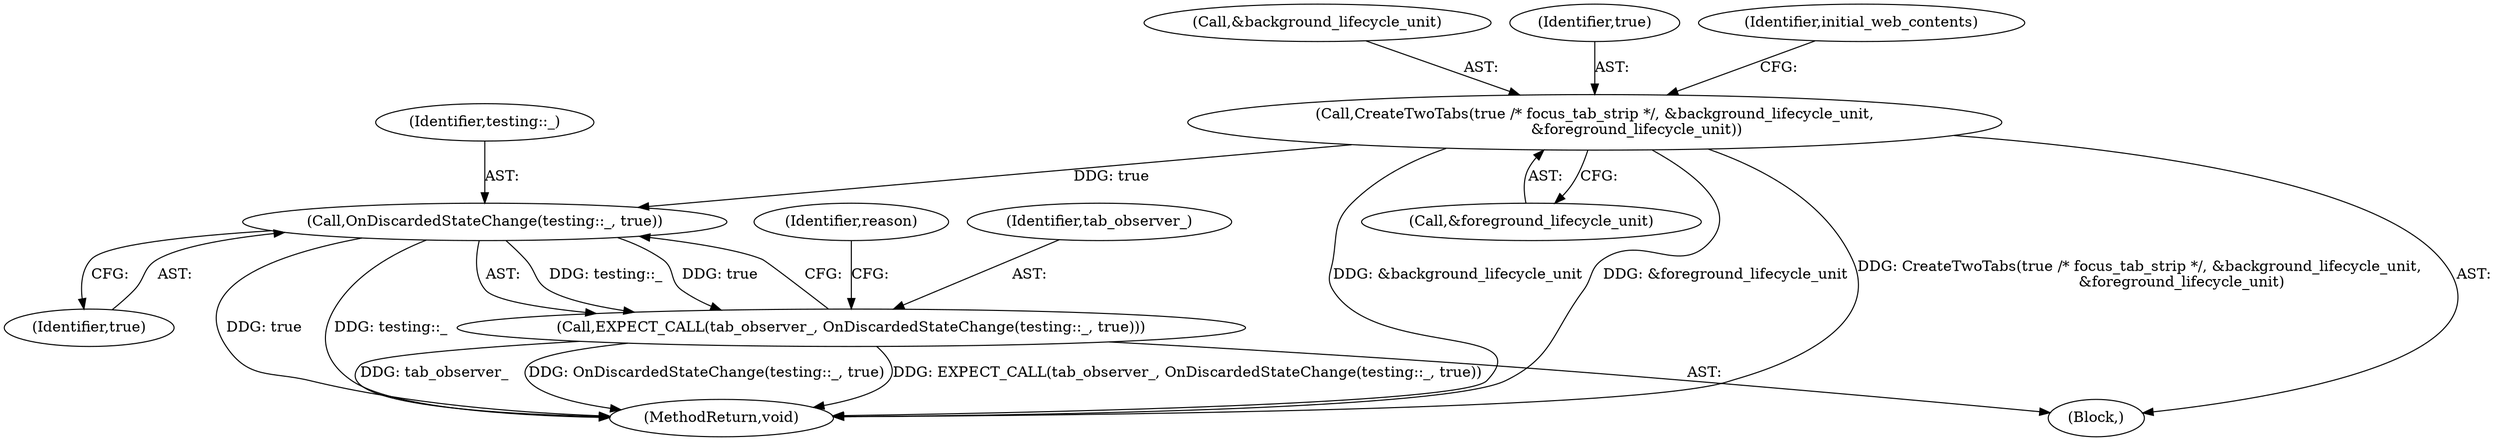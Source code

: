 digraph "1_Chrome_7394cf6f43d7a86630d3eb1c728fd63c621b5530_10@del" {
"1000136" [label="(Call,OnDiscardedStateChange(testing::_, true))"];
"1000118" [label="(Call,CreateTwoTabs(true /* focus_tab_strip */, &background_lifecycle_unit,\n                  &foreground_lifecycle_unit))"];
"1000134" [label="(Call,EXPECT_CALL(tab_observer_, OnDiscardedStateChange(testing::_, true)))"];
"1000103" [label="(Block,)"];
"1000140" [label="(Identifier,reason)"];
"1000118" [label="(Call,CreateTwoTabs(true /* focus_tab_strip */, &background_lifecycle_unit,\n                  &foreground_lifecycle_unit))"];
"1000134" [label="(Call,EXPECT_CALL(tab_observer_, OnDiscardedStateChange(testing::_, true)))"];
"1000122" [label="(Call,&foreground_lifecycle_unit)"];
"1000120" [label="(Call,&background_lifecycle_unit)"];
"1000135" [label="(Identifier,tab_observer_)"];
"1000136" [label="(Call,OnDiscardedStateChange(testing::_, true))"];
"1000158" [label="(MethodReturn,void)"];
"1000138" [label="(Identifier,true)"];
"1000119" [label="(Identifier,true)"];
"1000126" [label="(Identifier,initial_web_contents)"];
"1000137" [label="(Identifier,testing::_)"];
"1000136" -> "1000134"  [label="AST: "];
"1000136" -> "1000138"  [label="CFG: "];
"1000137" -> "1000136"  [label="AST: "];
"1000138" -> "1000136"  [label="AST: "];
"1000134" -> "1000136"  [label="CFG: "];
"1000136" -> "1000158"  [label="DDG: true"];
"1000136" -> "1000158"  [label="DDG: testing::_"];
"1000136" -> "1000134"  [label="DDG: testing::_"];
"1000136" -> "1000134"  [label="DDG: true"];
"1000118" -> "1000136"  [label="DDG: true"];
"1000118" -> "1000103"  [label="AST: "];
"1000118" -> "1000122"  [label="CFG: "];
"1000119" -> "1000118"  [label="AST: "];
"1000120" -> "1000118"  [label="AST: "];
"1000122" -> "1000118"  [label="AST: "];
"1000126" -> "1000118"  [label="CFG: "];
"1000118" -> "1000158"  [label="DDG: CreateTwoTabs(true /* focus_tab_strip */, &background_lifecycle_unit,\n                  &foreground_lifecycle_unit)"];
"1000118" -> "1000158"  [label="DDG: &background_lifecycle_unit"];
"1000118" -> "1000158"  [label="DDG: &foreground_lifecycle_unit"];
"1000134" -> "1000103"  [label="AST: "];
"1000135" -> "1000134"  [label="AST: "];
"1000140" -> "1000134"  [label="CFG: "];
"1000134" -> "1000158"  [label="DDG: EXPECT_CALL(tab_observer_, OnDiscardedStateChange(testing::_, true))"];
"1000134" -> "1000158"  [label="DDG: tab_observer_"];
"1000134" -> "1000158"  [label="DDG: OnDiscardedStateChange(testing::_, true)"];
}
